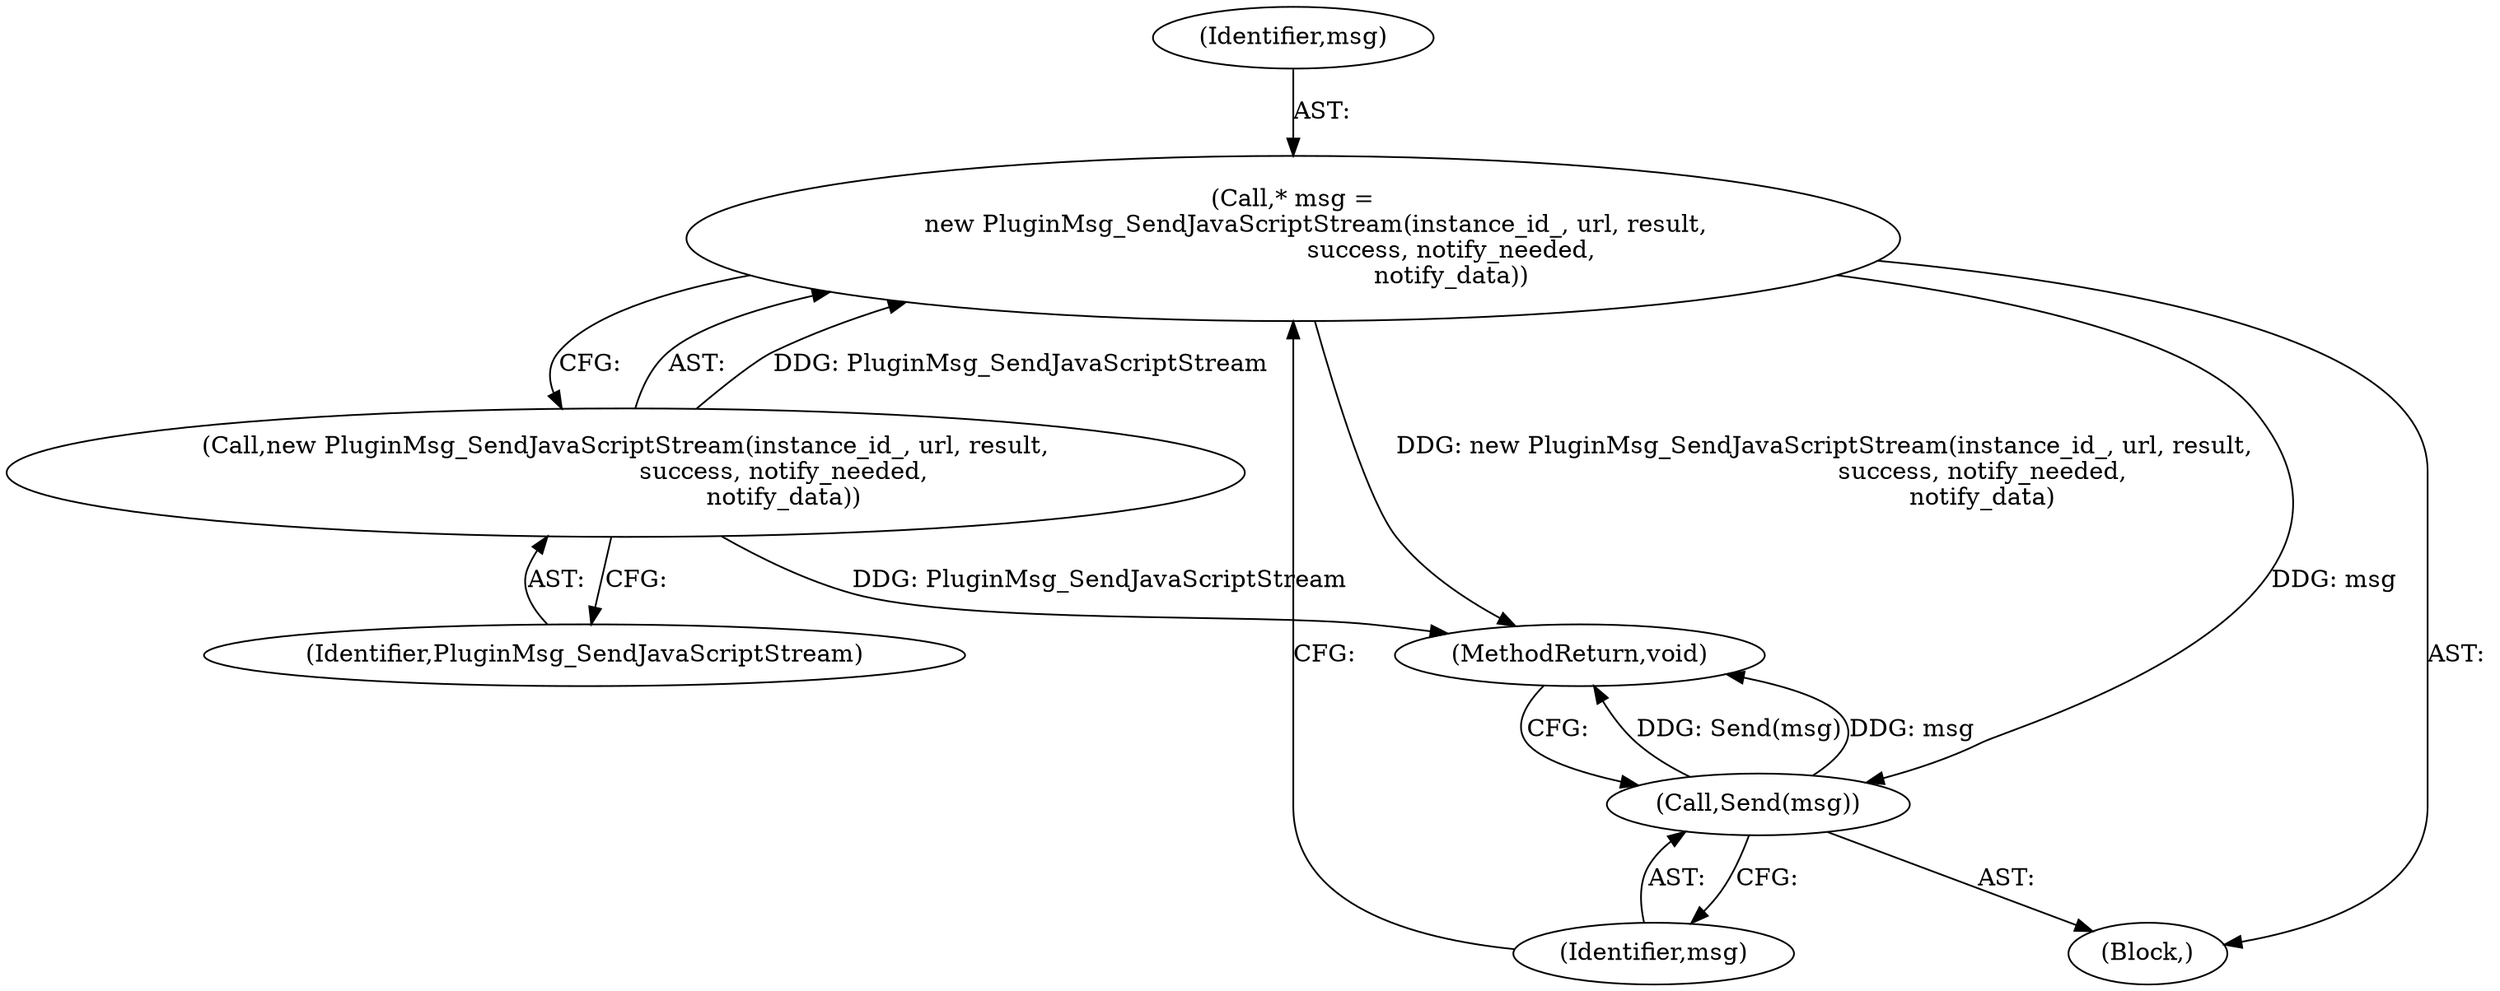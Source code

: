 digraph "1_Chrome_ea3d1d84be3d6f97bf50e76511c9e26af6895533_21@pointer" {
"1000108" [label="(Call,* msg =\n      new PluginMsg_SendJavaScriptStream(instance_id_, url, result,\n                                         success, notify_needed,\n                                         notify_data))"];
"1000110" [label="(Call,new PluginMsg_SendJavaScriptStream(instance_id_, url, result,\n                                         success, notify_needed,\n                                         notify_data))"];
"1000112" [label="(Call,Send(msg))"];
"1000106" [label="(Block,)"];
"1000110" [label="(Call,new PluginMsg_SendJavaScriptStream(instance_id_, url, result,\n                                         success, notify_needed,\n                                         notify_data))"];
"1000111" [label="(Identifier,PluginMsg_SendJavaScriptStream)"];
"1000112" [label="(Call,Send(msg))"];
"1000108" [label="(Call,* msg =\n      new PluginMsg_SendJavaScriptStream(instance_id_, url, result,\n                                         success, notify_needed,\n                                         notify_data))"];
"1000113" [label="(Identifier,msg)"];
"1000114" [label="(MethodReturn,void)"];
"1000109" [label="(Identifier,msg)"];
"1000108" -> "1000106"  [label="AST: "];
"1000108" -> "1000110"  [label="CFG: "];
"1000109" -> "1000108"  [label="AST: "];
"1000110" -> "1000108"  [label="AST: "];
"1000113" -> "1000108"  [label="CFG: "];
"1000108" -> "1000114"  [label="DDG: new PluginMsg_SendJavaScriptStream(instance_id_, url, result,\n                                         success, notify_needed,\n                                         notify_data)"];
"1000110" -> "1000108"  [label="DDG: PluginMsg_SendJavaScriptStream"];
"1000108" -> "1000112"  [label="DDG: msg"];
"1000110" -> "1000111"  [label="CFG: "];
"1000111" -> "1000110"  [label="AST: "];
"1000110" -> "1000114"  [label="DDG: PluginMsg_SendJavaScriptStream"];
"1000112" -> "1000106"  [label="AST: "];
"1000112" -> "1000113"  [label="CFG: "];
"1000113" -> "1000112"  [label="AST: "];
"1000114" -> "1000112"  [label="CFG: "];
"1000112" -> "1000114"  [label="DDG: Send(msg)"];
"1000112" -> "1000114"  [label="DDG: msg"];
}

